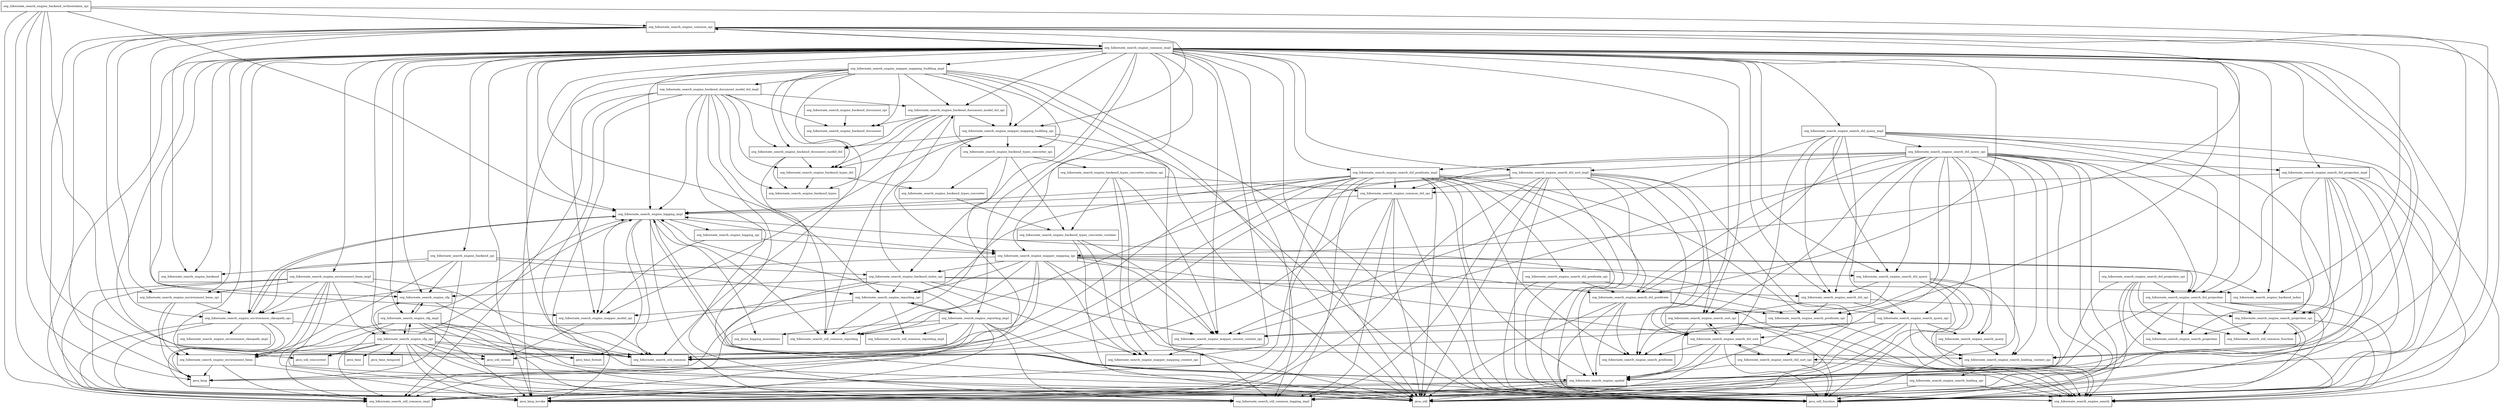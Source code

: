 digraph hibernate_search_engine_6_0_0_Alpha6_package_dependencies {
  node [shape = box, fontsize=10.0];
  org_hibernate_search_engine_backend_document_model_dsl -> java_util_function;
  org_hibernate_search_engine_backend_document_model_dsl -> org_hibernate_search_engine_backend_types;
  org_hibernate_search_engine_backend_document_model_dsl -> org_hibernate_search_engine_backend_types_dsl;
  org_hibernate_search_engine_backend_document_model_dsl_impl -> java_lang_invoke;
  org_hibernate_search_engine_backend_document_model_dsl_impl -> java_util_function;
  org_hibernate_search_engine_backend_document_model_dsl_impl -> org_hibernate_search_engine_backend_document;
  org_hibernate_search_engine_backend_document_model_dsl_impl -> org_hibernate_search_engine_backend_document_model_dsl;
  org_hibernate_search_engine_backend_document_model_dsl_impl -> org_hibernate_search_engine_backend_document_model_dsl_spi;
  org_hibernate_search_engine_backend_document_model_dsl_impl -> org_hibernate_search_engine_backend_types;
  org_hibernate_search_engine_backend_document_model_dsl_impl -> org_hibernate_search_engine_backend_types_dsl;
  org_hibernate_search_engine_backend_document_model_dsl_impl -> org_hibernate_search_engine_logging_impl;
  org_hibernate_search_engine_backend_document_model_dsl_impl -> org_hibernate_search_util_common;
  org_hibernate_search_engine_backend_document_model_dsl_impl -> org_hibernate_search_util_common_impl;
  org_hibernate_search_engine_backend_document_model_dsl_impl -> org_hibernate_search_util_common_logging_impl;
  org_hibernate_search_engine_backend_document_model_dsl_impl -> org_hibernate_search_util_common_reporting;
  org_hibernate_search_engine_backend_document_model_dsl_spi -> org_hibernate_search_engine_backend_document;
  org_hibernate_search_engine_backend_document_model_dsl_spi -> org_hibernate_search_engine_backend_document_model_dsl;
  org_hibernate_search_engine_backend_document_model_dsl_spi -> org_hibernate_search_engine_backend_types;
  org_hibernate_search_engine_backend_document_model_dsl_spi -> org_hibernate_search_engine_backend_types_converter_spi;
  org_hibernate_search_engine_backend_document_model_dsl_spi -> org_hibernate_search_engine_backend_types_dsl;
  org_hibernate_search_engine_backend_document_model_dsl_spi -> org_hibernate_search_engine_mapper_mapping_building_spi;
  org_hibernate_search_engine_backend_document_model_dsl_spi -> org_hibernate_search_util_common_reporting;
  org_hibernate_search_engine_backend_document_spi -> org_hibernate_search_engine_backend_document;
  org_hibernate_search_engine_backend_index_spi -> java_lang;
  org_hibernate_search_engine_backend_index_spi -> java_util_concurrent;
  org_hibernate_search_engine_backend_index_spi -> org_hibernate_search_engine_backend_document_model_dsl_spi;
  org_hibernate_search_engine_backend_index_spi -> org_hibernate_search_engine_backend_index;
  org_hibernate_search_engine_backend_index_spi -> org_hibernate_search_engine_cfg;
  org_hibernate_search_engine_backend_index_spi -> org_hibernate_search_engine_mapper_mapping_context_spi;
  org_hibernate_search_engine_backend_index_spi -> org_hibernate_search_engine_mapper_session_context_spi;
  org_hibernate_search_engine_backend_index_spi -> org_hibernate_search_engine_reporting_spi;
  org_hibernate_search_engine_backend_index_spi -> org_hibernate_search_engine_search_dsl_spi;
  org_hibernate_search_engine_backend_orchestration_spi -> java_lang;
  org_hibernate_search_engine_backend_orchestration_spi -> java_lang_invoke;
  org_hibernate_search_engine_backend_orchestration_spi -> java_util_concurrent;
  org_hibernate_search_engine_backend_orchestration_spi -> org_hibernate_search_engine_common_spi;
  org_hibernate_search_engine_backend_orchestration_spi -> org_hibernate_search_engine_logging_impl;
  org_hibernate_search_engine_backend_orchestration_spi -> org_hibernate_search_util_common;
  org_hibernate_search_engine_backend_orchestration_spi -> org_hibernate_search_util_common_impl;
  org_hibernate_search_engine_backend_orchestration_spi -> org_hibernate_search_util_common_logging_impl;
  org_hibernate_search_engine_backend_spi -> java_lang;
  org_hibernate_search_engine_backend_spi -> org_hibernate_search_engine_backend;
  org_hibernate_search_engine_backend_spi -> org_hibernate_search_engine_backend_index_spi;
  org_hibernate_search_engine_backend_spi -> org_hibernate_search_engine_cfg;
  org_hibernate_search_engine_backend_spi -> org_hibernate_search_engine_environment_bean;
  org_hibernate_search_engine_backend_spi -> org_hibernate_search_engine_environment_classpath_spi;
  org_hibernate_search_engine_backend_spi -> org_hibernate_search_engine_reporting_spi;
  org_hibernate_search_engine_backend_types_converter -> org_hibernate_search_engine_backend_types_converter_runtime;
  org_hibernate_search_engine_backend_types_converter_runtime -> java_util;
  org_hibernate_search_engine_backend_types_converter_runtime -> org_hibernate_search_engine_mapper_mapping_context_spi;
  org_hibernate_search_engine_backend_types_converter_runtime -> org_hibernate_search_engine_mapper_session_context_spi;
  org_hibernate_search_engine_backend_types_converter_runtime_spi -> java_util;
  org_hibernate_search_engine_backend_types_converter_runtime_spi -> org_hibernate_search_engine_backend_types_converter_runtime;
  org_hibernate_search_engine_backend_types_converter_runtime_spi -> org_hibernate_search_engine_common_dsl_spi;
  org_hibernate_search_engine_backend_types_converter_runtime_spi -> org_hibernate_search_engine_mapper_mapping_context_spi;
  org_hibernate_search_engine_backend_types_converter_runtime_spi -> org_hibernate_search_engine_mapper_session_context_spi;
  org_hibernate_search_engine_backend_types_converter_spi -> org_hibernate_search_engine_backend_types_converter;
  org_hibernate_search_engine_backend_types_converter_spi -> org_hibernate_search_engine_backend_types_converter_runtime;
  org_hibernate_search_engine_backend_types_converter_spi -> org_hibernate_search_engine_backend_types_converter_runtime_spi;
  org_hibernate_search_engine_backend_types_converter_spi -> org_hibernate_search_util_common_impl;
  org_hibernate_search_engine_backend_types_dsl -> org_hibernate_search_engine_backend_types;
  org_hibernate_search_engine_backend_types_dsl -> org_hibernate_search_engine_backend_types_converter;
  org_hibernate_search_engine_cfg -> java_util;
  org_hibernate_search_engine_cfg -> org_hibernate_search_engine_cfg_impl;
  org_hibernate_search_engine_cfg_impl -> java_lang_invoke;
  org_hibernate_search_engine_cfg_impl -> java_util;
  org_hibernate_search_engine_cfg_impl -> java_util_function;
  org_hibernate_search_engine_cfg_impl -> org_hibernate_search_engine_cfg;
  org_hibernate_search_engine_cfg_impl -> org_hibernate_search_engine_cfg_spi;
  org_hibernate_search_engine_cfg_impl -> org_hibernate_search_engine_environment_bean;
  org_hibernate_search_engine_cfg_impl -> org_hibernate_search_engine_logging_impl;
  org_hibernate_search_engine_cfg_impl -> org_hibernate_search_util_common;
  org_hibernate_search_engine_cfg_impl -> org_hibernate_search_util_common_impl;
  org_hibernate_search_engine_cfg_impl -> org_hibernate_search_util_common_logging_impl;
  org_hibernate_search_engine_cfg_spi -> java_lang_invoke;
  org_hibernate_search_engine_cfg_spi -> java_time;
  org_hibernate_search_engine_cfg_spi -> java_time_format;
  org_hibernate_search_engine_cfg_spi -> java_time_temporal;
  org_hibernate_search_engine_cfg_spi -> java_util;
  org_hibernate_search_engine_cfg_spi -> java_util_concurrent;
  org_hibernate_search_engine_cfg_spi -> java_util_function;
  org_hibernate_search_engine_cfg_spi -> java_util_stream;
  org_hibernate_search_engine_cfg_spi -> org_hibernate_search_engine_cfg;
  org_hibernate_search_engine_cfg_spi -> org_hibernate_search_engine_cfg_impl;
  org_hibernate_search_engine_cfg_spi -> org_hibernate_search_engine_environment_bean;
  org_hibernate_search_engine_cfg_spi -> org_hibernate_search_engine_logging_impl;
  org_hibernate_search_engine_cfg_spi -> org_hibernate_search_util_common;
  org_hibernate_search_engine_cfg_spi -> org_hibernate_search_util_common_impl;
  org_hibernate_search_engine_cfg_spi -> org_hibernate_search_util_common_logging_impl;
  org_hibernate_search_engine_common_dsl_spi -> java_lang_invoke;
  org_hibernate_search_engine_common_dsl_spi -> java_util;
  org_hibernate_search_engine_common_dsl_spi -> java_util_function;
  org_hibernate_search_engine_common_dsl_spi -> org_hibernate_search_engine_logging_impl;
  org_hibernate_search_engine_common_dsl_spi -> org_hibernate_search_util_common;
  org_hibernate_search_engine_common_dsl_spi -> org_hibernate_search_util_common_logging_impl;
  org_hibernate_search_engine_common_impl -> java_lang_invoke;
  org_hibernate_search_engine_common_impl -> java_util;
  org_hibernate_search_engine_common_impl -> java_util_function;
  org_hibernate_search_engine_common_impl -> java_util_stream;
  org_hibernate_search_engine_common_impl -> org_hibernate_search_engine_backend;
  org_hibernate_search_engine_common_impl -> org_hibernate_search_engine_backend_document_model_dsl_spi;
  org_hibernate_search_engine_common_impl -> org_hibernate_search_engine_backend_index;
  org_hibernate_search_engine_common_impl -> org_hibernate_search_engine_backend_index_spi;
  org_hibernate_search_engine_common_impl -> org_hibernate_search_engine_backend_spi;
  org_hibernate_search_engine_common_impl -> org_hibernate_search_engine_cfg;
  org_hibernate_search_engine_common_impl -> org_hibernate_search_engine_cfg_impl;
  org_hibernate_search_engine_common_impl -> org_hibernate_search_engine_cfg_spi;
  org_hibernate_search_engine_common_impl -> org_hibernate_search_engine_common_spi;
  org_hibernate_search_engine_common_impl -> org_hibernate_search_engine_environment_bean;
  org_hibernate_search_engine_common_impl -> org_hibernate_search_engine_environment_bean_impl;
  org_hibernate_search_engine_common_impl -> org_hibernate_search_engine_environment_bean_spi;
  org_hibernate_search_engine_common_impl -> org_hibernate_search_engine_environment_classpath_spi;
  org_hibernate_search_engine_common_impl -> org_hibernate_search_engine_logging_impl;
  org_hibernate_search_engine_common_impl -> org_hibernate_search_engine_mapper_mapping_building_impl;
  org_hibernate_search_engine_common_impl -> org_hibernate_search_engine_mapper_mapping_building_spi;
  org_hibernate_search_engine_common_impl -> org_hibernate_search_engine_mapper_mapping_context_spi;
  org_hibernate_search_engine_common_impl -> org_hibernate_search_engine_mapper_mapping_spi;
  org_hibernate_search_engine_common_impl -> org_hibernate_search_engine_mapper_model_spi;
  org_hibernate_search_engine_common_impl -> org_hibernate_search_engine_mapper_session_context_spi;
  org_hibernate_search_engine_common_impl -> org_hibernate_search_engine_reporting_impl;
  org_hibernate_search_engine_common_impl -> org_hibernate_search_engine_reporting_spi;
  org_hibernate_search_engine_common_impl -> org_hibernate_search_engine_search_dsl_predicate;
  org_hibernate_search_engine_common_impl -> org_hibernate_search_engine_search_dsl_predicate_impl;
  org_hibernate_search_engine_common_impl -> org_hibernate_search_engine_search_dsl_projection;
  org_hibernate_search_engine_common_impl -> org_hibernate_search_engine_search_dsl_projection_impl;
  org_hibernate_search_engine_common_impl -> org_hibernate_search_engine_search_dsl_query;
  org_hibernate_search_engine_common_impl -> org_hibernate_search_engine_search_dsl_query_impl;
  org_hibernate_search_engine_common_impl -> org_hibernate_search_engine_search_dsl_sort;
  org_hibernate_search_engine_common_impl -> org_hibernate_search_engine_search_dsl_sort_impl;
  org_hibernate_search_engine_common_impl -> org_hibernate_search_engine_search_dsl_spi;
  org_hibernate_search_engine_common_impl -> org_hibernate_search_engine_search_loading_context_spi;
  org_hibernate_search_engine_common_impl -> org_hibernate_search_engine_search_predicate_spi;
  org_hibernate_search_engine_common_impl -> org_hibernate_search_engine_search_projection_spi;
  org_hibernate_search_engine_common_impl -> org_hibernate_search_engine_search_sort_spi;
  org_hibernate_search_engine_common_impl -> org_hibernate_search_util_common;
  org_hibernate_search_engine_common_impl -> org_hibernate_search_util_common_impl;
  org_hibernate_search_engine_common_impl -> org_hibernate_search_util_common_logging_impl;
  org_hibernate_search_engine_common_impl -> org_hibernate_search_util_common_reporting;
  org_hibernate_search_engine_common_spi -> java_lang;
  org_hibernate_search_engine_common_spi -> java_lang_invoke;
  org_hibernate_search_engine_common_spi -> java_util_function;
  org_hibernate_search_engine_common_spi -> org_hibernate_search_engine_backend;
  org_hibernate_search_engine_common_spi -> org_hibernate_search_engine_backend_index;
  org_hibernate_search_engine_common_spi -> org_hibernate_search_engine_cfg;
  org_hibernate_search_engine_common_spi -> org_hibernate_search_engine_common_impl;
  org_hibernate_search_engine_common_spi -> org_hibernate_search_engine_environment_bean_spi;
  org_hibernate_search_engine_common_spi -> org_hibernate_search_engine_environment_classpath_spi;
  org_hibernate_search_engine_common_spi -> org_hibernate_search_engine_mapper_mapping_building_spi;
  org_hibernate_search_engine_common_spi -> org_hibernate_search_engine_mapper_mapping_spi;
  org_hibernate_search_engine_common_spi -> org_hibernate_search_util_common_logging_impl;
  org_hibernate_search_engine_environment_bean -> java_lang;
  org_hibernate_search_engine_environment_bean -> java_lang_invoke;
  org_hibernate_search_engine_environment_bean -> org_hibernate_search_util_common_impl;
  org_hibernate_search_engine_environment_bean_impl -> java_lang_invoke;
  org_hibernate_search_engine_environment_bean_impl -> java_util;
  org_hibernate_search_engine_environment_bean_impl -> java_util_function;
  org_hibernate_search_engine_environment_bean_impl -> org_hibernate_search_engine_cfg;
  org_hibernate_search_engine_environment_bean_impl -> org_hibernate_search_engine_cfg_spi;
  org_hibernate_search_engine_environment_bean_impl -> org_hibernate_search_engine_environment_bean;
  org_hibernate_search_engine_environment_bean_impl -> org_hibernate_search_engine_environment_bean_spi;
  org_hibernate_search_engine_environment_bean_impl -> org_hibernate_search_engine_environment_classpath_spi;
  org_hibernate_search_engine_environment_bean_impl -> org_hibernate_search_util_common;
  org_hibernate_search_engine_environment_bean_impl -> org_hibernate_search_util_common_impl;
  org_hibernate_search_engine_environment_bean_spi -> java_lang;
  org_hibernate_search_engine_environment_bean_spi -> org_hibernate_search_engine_environment_bean;
  org_hibernate_search_engine_environment_bean_spi -> org_hibernate_search_engine_environment_classpath_spi;
  org_hibernate_search_engine_environment_classpath_spi -> java_lang;
  org_hibernate_search_engine_environment_classpath_spi -> java_lang_invoke;
  org_hibernate_search_engine_environment_classpath_spi -> org_hibernate_search_engine_environment_classpath_impl;
  org_hibernate_search_engine_environment_classpath_spi -> org_hibernate_search_engine_logging_impl;
  org_hibernate_search_engine_environment_classpath_spi -> org_hibernate_search_util_common;
  org_hibernate_search_engine_environment_classpath_spi -> org_hibernate_search_util_common_impl;
  org_hibernate_search_engine_environment_classpath_spi -> org_hibernate_search_util_common_logging_impl;
  org_hibernate_search_engine_logging_impl -> java_time_format;
  org_hibernate_search_engine_logging_impl -> org_hibernate_search_engine_environment_classpath_spi;
  org_hibernate_search_engine_logging_impl -> org_hibernate_search_engine_logging_spi;
  org_hibernate_search_engine_logging_impl -> org_hibernate_search_engine_mapper_mapping_spi;
  org_hibernate_search_engine_logging_impl -> org_hibernate_search_engine_mapper_model_spi;
  org_hibernate_search_engine_logging_impl -> org_hibernate_search_engine_spatial;
  org_hibernate_search_engine_logging_impl -> org_hibernate_search_util_common;
  org_hibernate_search_engine_logging_impl -> org_hibernate_search_util_common_logging_impl;
  org_hibernate_search_engine_logging_impl -> org_hibernate_search_util_common_reporting;
  org_hibernate_search_engine_logging_impl -> org_jboss_logging_annotations;
  org_hibernate_search_engine_logging_spi -> org_hibernate_search_engine_mapper_mapping_spi;
  org_hibernate_search_engine_logging_spi -> org_hibernate_search_engine_mapper_model_spi;
  org_hibernate_search_engine_mapper_mapping_building_impl -> java_lang_invoke;
  org_hibernate_search_engine_mapper_mapping_building_impl -> java_util;
  org_hibernate_search_engine_mapper_mapping_building_impl -> java_util_function;
  org_hibernate_search_engine_mapper_mapping_building_impl -> org_hibernate_search_engine_backend_document;
  org_hibernate_search_engine_mapper_mapping_building_impl -> org_hibernate_search_engine_backend_document_model_dsl;
  org_hibernate_search_engine_mapper_mapping_building_impl -> org_hibernate_search_engine_backend_document_model_dsl_impl;
  org_hibernate_search_engine_mapper_mapping_building_impl -> org_hibernate_search_engine_backend_document_model_dsl_spi;
  org_hibernate_search_engine_mapper_mapping_building_impl -> org_hibernate_search_engine_backend_types_converter_spi;
  org_hibernate_search_engine_mapper_mapping_building_impl -> org_hibernate_search_engine_backend_types_dsl;
  org_hibernate_search_engine_mapper_mapping_building_impl -> org_hibernate_search_engine_logging_impl;
  org_hibernate_search_engine_mapper_mapping_building_impl -> org_hibernate_search_engine_mapper_mapping_building_spi;
  org_hibernate_search_engine_mapper_mapping_building_impl -> org_hibernate_search_engine_mapper_model_spi;
  org_hibernate_search_engine_mapper_mapping_building_impl -> org_hibernate_search_util_common;
  org_hibernate_search_engine_mapper_mapping_building_impl -> org_hibernate_search_util_common_logging_impl;
  org_hibernate_search_engine_mapper_mapping_building_spi -> java_util;
  org_hibernate_search_engine_mapper_mapping_building_spi -> java_util_function;
  org_hibernate_search_engine_mapper_mapping_building_spi -> org_hibernate_search_engine_backend_document_model_dsl;
  org_hibernate_search_engine_mapper_mapping_building_spi -> org_hibernate_search_engine_backend_types_converter_spi;
  org_hibernate_search_engine_mapper_mapping_building_spi -> org_hibernate_search_engine_backend_types_dsl;
  org_hibernate_search_engine_mapper_mapping_building_spi -> org_hibernate_search_engine_mapper_mapping_spi;
  org_hibernate_search_engine_mapper_mapping_building_spi -> org_hibernate_search_engine_mapper_model_spi;
  org_hibernate_search_engine_mapper_mapping_spi -> java_lang;
  org_hibernate_search_engine_mapper_mapping_spi -> org_hibernate_search_engine_backend_index;
  org_hibernate_search_engine_mapper_mapping_spi -> org_hibernate_search_engine_backend_index_spi;
  org_hibernate_search_engine_mapper_mapping_spi -> org_hibernate_search_engine_environment_bean;
  org_hibernate_search_engine_mapper_mapping_spi -> org_hibernate_search_engine_environment_classpath_spi;
  org_hibernate_search_engine_mapper_mapping_spi -> org_hibernate_search_engine_mapper_mapping_context_spi;
  org_hibernate_search_engine_mapper_mapping_spi -> org_hibernate_search_engine_mapper_session_context_spi;
  org_hibernate_search_engine_mapper_mapping_spi -> org_hibernate_search_engine_reporting_spi;
  org_hibernate_search_engine_mapper_mapping_spi -> org_hibernate_search_engine_search_dsl_predicate;
  org_hibernate_search_engine_mapper_mapping_spi -> org_hibernate_search_engine_search_dsl_projection;
  org_hibernate_search_engine_mapper_mapping_spi -> org_hibernate_search_engine_search_dsl_query;
  org_hibernate_search_engine_mapper_mapping_spi -> org_hibernate_search_engine_search_dsl_sort;
  org_hibernate_search_engine_mapper_mapping_spi -> org_hibernate_search_engine_search_loading_context_spi;
  org_hibernate_search_engine_mapper_mapping_spi -> org_hibernate_search_util_common_reporting;
  org_hibernate_search_engine_mapper_model_spi -> java_util_stream;
  org_hibernate_search_engine_mapper_session_context_spi -> org_hibernate_search_engine_mapper_mapping_context_spi;
  org_hibernate_search_engine_reporting_impl -> java_lang_invoke;
  org_hibernate_search_engine_reporting_impl -> java_util;
  org_hibernate_search_engine_reporting_impl -> org_hibernate_search_engine_logging_impl;
  org_hibernate_search_engine_reporting_impl -> org_hibernate_search_engine_reporting_spi;
  org_hibernate_search_engine_reporting_impl -> org_hibernate_search_util_common;
  org_hibernate_search_engine_reporting_impl -> org_hibernate_search_util_common_impl;
  org_hibernate_search_engine_reporting_impl -> org_hibernate_search_util_common_logging_impl;
  org_hibernate_search_engine_reporting_impl -> org_hibernate_search_util_common_reporting;
  org_hibernate_search_engine_reporting_impl -> org_hibernate_search_util_common_reporting_impl;
  org_hibernate_search_engine_reporting_impl -> org_jboss_logging_annotations;
  org_hibernate_search_engine_reporting_spi -> org_hibernate_search_engine_mapper_model_spi;
  org_hibernate_search_engine_reporting_spi -> org_hibernate_search_engine_reporting_impl;
  org_hibernate_search_engine_reporting_spi -> org_hibernate_search_util_common_impl;
  org_hibernate_search_engine_reporting_spi -> org_hibernate_search_util_common_reporting;
  org_hibernate_search_engine_reporting_spi -> org_hibernate_search_util_common_reporting_impl;
  org_hibernate_search_engine_search_dsl_predicate -> java_util;
  org_hibernate_search_engine_search_dsl_predicate -> java_util_function;
  org_hibernate_search_engine_search_dsl_predicate -> org_hibernate_search_engine_search;
  org_hibernate_search_engine_search_dsl_predicate -> org_hibernate_search_engine_search_predicate;
  org_hibernate_search_engine_search_dsl_predicate -> org_hibernate_search_engine_search_predicate_spi;
  org_hibernate_search_engine_search_dsl_predicate -> org_hibernate_search_engine_spatial;
  org_hibernate_search_engine_search_dsl_predicate_impl -> java_lang_invoke;
  org_hibernate_search_engine_search_dsl_predicate_impl -> java_util;
  org_hibernate_search_engine_search_dsl_predicate_impl -> java_util_function;
  org_hibernate_search_engine_search_dsl_predicate_impl -> java_util_stream;
  org_hibernate_search_engine_search_dsl_predicate_impl -> org_hibernate_search_engine_common_dsl_spi;
  org_hibernate_search_engine_search_dsl_predicate_impl -> org_hibernate_search_engine_logging_impl;
  org_hibernate_search_engine_search_dsl_predicate_impl -> org_hibernate_search_engine_reporting_spi;
  org_hibernate_search_engine_search_dsl_predicate_impl -> org_hibernate_search_engine_search;
  org_hibernate_search_engine_search_dsl_predicate_impl -> org_hibernate_search_engine_search_dsl_predicate;
  org_hibernate_search_engine_search_dsl_predicate_impl -> org_hibernate_search_engine_search_dsl_predicate_spi;
  org_hibernate_search_engine_search_dsl_predicate_impl -> org_hibernate_search_engine_search_predicate;
  org_hibernate_search_engine_search_dsl_predicate_impl -> org_hibernate_search_engine_search_predicate_spi;
  org_hibernate_search_engine_search_dsl_predicate_impl -> org_hibernate_search_engine_spatial;
  org_hibernate_search_engine_search_dsl_predicate_impl -> org_hibernate_search_util_common;
  org_hibernate_search_engine_search_dsl_predicate_impl -> org_hibernate_search_util_common_impl;
  org_hibernate_search_engine_search_dsl_predicate_impl -> org_hibernate_search_util_common_logging_impl;
  org_hibernate_search_engine_search_dsl_predicate_impl -> org_hibernate_search_util_common_reporting;
  org_hibernate_search_engine_search_dsl_predicate_spi -> java_util_function;
  org_hibernate_search_engine_search_dsl_predicate_spi -> org_hibernate_search_engine_search;
  org_hibernate_search_engine_search_dsl_predicate_spi -> org_hibernate_search_engine_search_dsl_predicate;
  org_hibernate_search_engine_search_dsl_predicate_spi -> org_hibernate_search_engine_search_predicate_spi;
  org_hibernate_search_engine_search_dsl_projection -> java_util;
  org_hibernate_search_engine_search_dsl_projection -> java_util_function;
  org_hibernate_search_engine_search_dsl_projection -> org_hibernate_search_engine_search;
  org_hibernate_search_engine_search_dsl_projection -> org_hibernate_search_engine_search_projection;
  org_hibernate_search_engine_search_dsl_projection -> org_hibernate_search_engine_search_projection_spi;
  org_hibernate_search_engine_search_dsl_projection -> org_hibernate_search_engine_spatial;
  org_hibernate_search_engine_search_dsl_projection -> org_hibernate_search_util_common_function;
  org_hibernate_search_engine_search_dsl_projection_impl -> java_util;
  org_hibernate_search_engine_search_dsl_projection_impl -> java_util_function;
  org_hibernate_search_engine_search_dsl_projection_impl -> org_hibernate_search_engine_common_dsl_spi;
  org_hibernate_search_engine_search_dsl_projection_impl -> org_hibernate_search_engine_search;
  org_hibernate_search_engine_search_dsl_projection_impl -> org_hibernate_search_engine_search_dsl_projection;
  org_hibernate_search_engine_search_dsl_projection_impl -> org_hibernate_search_engine_search_projection;
  org_hibernate_search_engine_search_dsl_projection_impl -> org_hibernate_search_engine_search_projection_spi;
  org_hibernate_search_engine_search_dsl_projection_impl -> org_hibernate_search_engine_spatial;
  org_hibernate_search_engine_search_dsl_projection_impl -> org_hibernate_search_util_common_function;
  org_hibernate_search_engine_search_dsl_projection_impl -> org_hibernate_search_util_common_impl;
  org_hibernate_search_engine_search_dsl_projection_spi -> java_util_function;
  org_hibernate_search_engine_search_dsl_projection_spi -> org_hibernate_search_engine_search;
  org_hibernate_search_engine_search_dsl_projection_spi -> org_hibernate_search_engine_search_dsl_projection;
  org_hibernate_search_engine_search_dsl_projection_spi -> org_hibernate_search_engine_search_projection;
  org_hibernate_search_engine_search_dsl_projection_spi -> org_hibernate_search_engine_spatial;
  org_hibernate_search_engine_search_dsl_projection_spi -> org_hibernate_search_util_common_function;
  org_hibernate_search_engine_search_dsl_query -> java_util;
  org_hibernate_search_engine_search_dsl_query -> java_util_function;
  org_hibernate_search_engine_search_dsl_query -> org_hibernate_search_engine_mapper_session_context_spi;
  org_hibernate_search_engine_search_dsl_query -> org_hibernate_search_engine_search;
  org_hibernate_search_engine_search_dsl_query -> org_hibernate_search_engine_search_dsl_spi;
  org_hibernate_search_engine_search_dsl_query -> org_hibernate_search_engine_search_loading_context_spi;
  org_hibernate_search_engine_search_dsl_query -> org_hibernate_search_engine_search_query;
  org_hibernate_search_engine_search_dsl_query_impl -> java_util_function;
  org_hibernate_search_engine_search_dsl_query_impl -> org_hibernate_search_engine_mapper_session_context_spi;
  org_hibernate_search_engine_search_dsl_query_impl -> org_hibernate_search_engine_search;
  org_hibernate_search_engine_search_dsl_query_impl -> org_hibernate_search_engine_search_dsl_predicate;
  org_hibernate_search_engine_search_dsl_query_impl -> org_hibernate_search_engine_search_dsl_projection;
  org_hibernate_search_engine_search_dsl_query_impl -> org_hibernate_search_engine_search_dsl_query;
  org_hibernate_search_engine_search_dsl_query_impl -> org_hibernate_search_engine_search_dsl_query_spi;
  org_hibernate_search_engine_search_dsl_query_impl -> org_hibernate_search_engine_search_dsl_sort;
  org_hibernate_search_engine_search_dsl_query_impl -> org_hibernate_search_engine_search_dsl_spi;
  org_hibernate_search_engine_search_dsl_query_impl -> org_hibernate_search_engine_search_loading_context_spi;
  org_hibernate_search_engine_search_dsl_query_impl -> org_hibernate_search_engine_search_query_spi;
  org_hibernate_search_engine_search_dsl_query_spi -> java_lang_invoke;
  org_hibernate_search_engine_search_dsl_query_spi -> java_util;
  org_hibernate_search_engine_search_dsl_query_spi -> java_util_function;
  org_hibernate_search_engine_search_dsl_query_spi -> org_hibernate_search_engine_common_dsl_spi;
  org_hibernate_search_engine_search_dsl_query_spi -> org_hibernate_search_engine_mapper_session_context_spi;
  org_hibernate_search_engine_search_dsl_query_spi -> org_hibernate_search_engine_search;
  org_hibernate_search_engine_search_dsl_query_spi -> org_hibernate_search_engine_search_dsl_predicate;
  org_hibernate_search_engine_search_dsl_query_spi -> org_hibernate_search_engine_search_dsl_predicate_impl;
  org_hibernate_search_engine_search_dsl_query_spi -> org_hibernate_search_engine_search_dsl_projection;
  org_hibernate_search_engine_search_dsl_query_spi -> org_hibernate_search_engine_search_dsl_projection_impl;
  org_hibernate_search_engine_search_dsl_query_spi -> org_hibernate_search_engine_search_dsl_query;
  org_hibernate_search_engine_search_dsl_query_spi -> org_hibernate_search_engine_search_dsl_sort;
  org_hibernate_search_engine_search_dsl_query_spi -> org_hibernate_search_engine_search_dsl_sort_impl;
  org_hibernate_search_engine_search_dsl_query_spi -> org_hibernate_search_engine_search_dsl_sort_spi;
  org_hibernate_search_engine_search_dsl_query_spi -> org_hibernate_search_engine_search_dsl_spi;
  org_hibernate_search_engine_search_dsl_query_spi -> org_hibernate_search_engine_search_loading_context_spi;
  org_hibernate_search_engine_search_dsl_query_spi -> org_hibernate_search_engine_search_predicate_spi;
  org_hibernate_search_engine_search_dsl_query_spi -> org_hibernate_search_engine_search_projection_spi;
  org_hibernate_search_engine_search_dsl_query_spi -> org_hibernate_search_engine_search_query;
  org_hibernate_search_engine_search_dsl_query_spi -> org_hibernate_search_engine_search_query_spi;
  org_hibernate_search_engine_search_dsl_query_spi -> org_hibernate_search_engine_search_sort_spi;
  org_hibernate_search_engine_search_dsl_sort -> java_util;
  org_hibernate_search_engine_search_dsl_sort -> java_util_function;
  org_hibernate_search_engine_search_dsl_sort -> org_hibernate_search_engine_search;
  org_hibernate_search_engine_search_dsl_sort -> org_hibernate_search_engine_search_dsl_sort_spi;
  org_hibernate_search_engine_search_dsl_sort -> org_hibernate_search_engine_search_predicate;
  org_hibernate_search_engine_search_dsl_sort -> org_hibernate_search_engine_search_sort_spi;
  org_hibernate_search_engine_search_dsl_sort -> org_hibernate_search_engine_spatial;
  org_hibernate_search_engine_search_dsl_sort_impl -> java_lang_invoke;
  org_hibernate_search_engine_search_dsl_sort_impl -> java_util;
  org_hibernate_search_engine_search_dsl_sort_impl -> java_util_function;
  org_hibernate_search_engine_search_dsl_sort_impl -> org_hibernate_search_engine_common_dsl_spi;
  org_hibernate_search_engine_search_dsl_sort_impl -> org_hibernate_search_engine_logging_impl;
  org_hibernate_search_engine_search_dsl_sort_impl -> org_hibernate_search_engine_search;
  org_hibernate_search_engine_search_dsl_sort_impl -> org_hibernate_search_engine_search_dsl_sort;
  org_hibernate_search_engine_search_dsl_sort_impl -> org_hibernate_search_engine_search_dsl_sort_spi;
  org_hibernate_search_engine_search_dsl_sort_impl -> org_hibernate_search_engine_search_predicate;
  org_hibernate_search_engine_search_dsl_sort_impl -> org_hibernate_search_engine_search_sort_spi;
  org_hibernate_search_engine_search_dsl_sort_impl -> org_hibernate_search_engine_spatial;
  org_hibernate_search_engine_search_dsl_sort_impl -> org_hibernate_search_util_common;
  org_hibernate_search_engine_search_dsl_sort_impl -> org_hibernate_search_util_common_logging_impl;
  org_hibernate_search_engine_search_dsl_sort_spi -> java_util_function;
  org_hibernate_search_engine_search_dsl_sort_spi -> org_hibernate_search_engine_search;
  org_hibernate_search_engine_search_dsl_sort_spi -> org_hibernate_search_engine_search_dsl_sort;
  org_hibernate_search_engine_search_dsl_sort_spi -> org_hibernate_search_engine_spatial;
  org_hibernate_search_engine_search_dsl_spi -> org_hibernate_search_engine_search_predicate_spi;
  org_hibernate_search_engine_search_dsl_spi -> org_hibernate_search_engine_search_projection_spi;
  org_hibernate_search_engine_search_dsl_spi -> org_hibernate_search_engine_search_query_spi;
  org_hibernate_search_engine_search_dsl_spi -> org_hibernate_search_engine_search_sort_spi;
  org_hibernate_search_engine_search_loading_context_spi -> org_hibernate_search_engine_search_loading_spi;
  org_hibernate_search_engine_search_loading_spi -> java_util_function;
  org_hibernate_search_engine_search_loading_spi -> org_hibernate_search_engine_search;
  org_hibernate_search_engine_search_loading_spi -> org_hibernate_search_util_common_impl;
  org_hibernate_search_engine_search_predicate_spi -> org_hibernate_search_engine_search;
  org_hibernate_search_engine_search_predicate_spi -> org_hibernate_search_engine_search_predicate;
  org_hibernate_search_engine_search_predicate_spi -> org_hibernate_search_engine_spatial;
  org_hibernate_search_engine_search_projection_spi -> java_util_function;
  org_hibernate_search_engine_search_projection_spi -> org_hibernate_search_engine_search;
  org_hibernate_search_engine_search_projection_spi -> org_hibernate_search_engine_search_projection;
  org_hibernate_search_engine_search_projection_spi -> org_hibernate_search_engine_spatial;
  org_hibernate_search_engine_search_projection_spi -> org_hibernate_search_util_common_function;
  org_hibernate_search_engine_search_query -> java_util;
  org_hibernate_search_engine_search_query -> org_hibernate_search_engine_search_loading_context_spi;
  org_hibernate_search_engine_search_query_spi -> java_lang_invoke;
  org_hibernate_search_engine_search_query_spi -> java_util;
  org_hibernate_search_engine_search_query_spi -> org_hibernate_search_engine_logging_impl;
  org_hibernate_search_engine_search_query_spi -> org_hibernate_search_engine_mapper_session_context_spi;
  org_hibernate_search_engine_search_query_spi -> org_hibernate_search_engine_search;
  org_hibernate_search_engine_search_query_spi -> org_hibernate_search_engine_search_loading_context_spi;
  org_hibernate_search_engine_search_query_spi -> org_hibernate_search_engine_search_query;
  org_hibernate_search_engine_search_query_spi -> org_hibernate_search_util_common;
  org_hibernate_search_engine_search_query_spi -> org_hibernate_search_util_common_logging_impl;
  org_hibernate_search_engine_search_sort_spi -> java_util_function;
  org_hibernate_search_engine_search_sort_spi -> org_hibernate_search_engine_search;
  org_hibernate_search_engine_search_sort_spi -> org_hibernate_search_engine_search_dsl_sort;
  org_hibernate_search_engine_search_sort_spi -> org_hibernate_search_engine_search_predicate;
  org_hibernate_search_engine_search_sort_spi -> org_hibernate_search_engine_spatial;
  org_hibernate_search_engine_spatial -> java_lang_invoke;
  org_hibernate_search_engine_spatial -> java_util;
  org_hibernate_search_engine_spatial -> org_hibernate_search_engine_logging_impl;
  org_hibernate_search_engine_spatial -> org_hibernate_search_util_common_impl;
  org_hibernate_search_engine_spatial -> org_hibernate_search_util_common_logging_impl;
}
